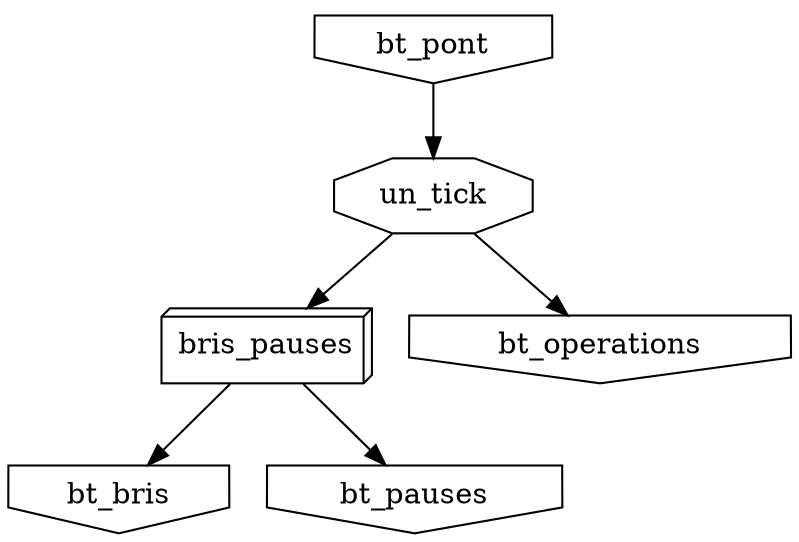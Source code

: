 digraph BTpont {

// noeuds
//   invhouse : racine
//   octagon : selector
//   cds : sequence
//   box3d : parallel
//   diamond : decorator
//   oval : condition
//   box : action
//   note : commentaire

{ node[shape=invhouse]; bt_pont; };

{ node[shape=octagon]; un_tick; };

{ node[shape=box3d]; bris_pauses; };

{ node[shape=invhouse]; bt_bris; };

{ node[shape=invhouse]; bt_pauses; };

{ node[shape=invhouse]; bt_operations; };


// aretes

bt_pont->un_tick->bris_pauses->bt_bris;
bris_pauses->bt_pauses;
un_tick->bt_operations;

}
